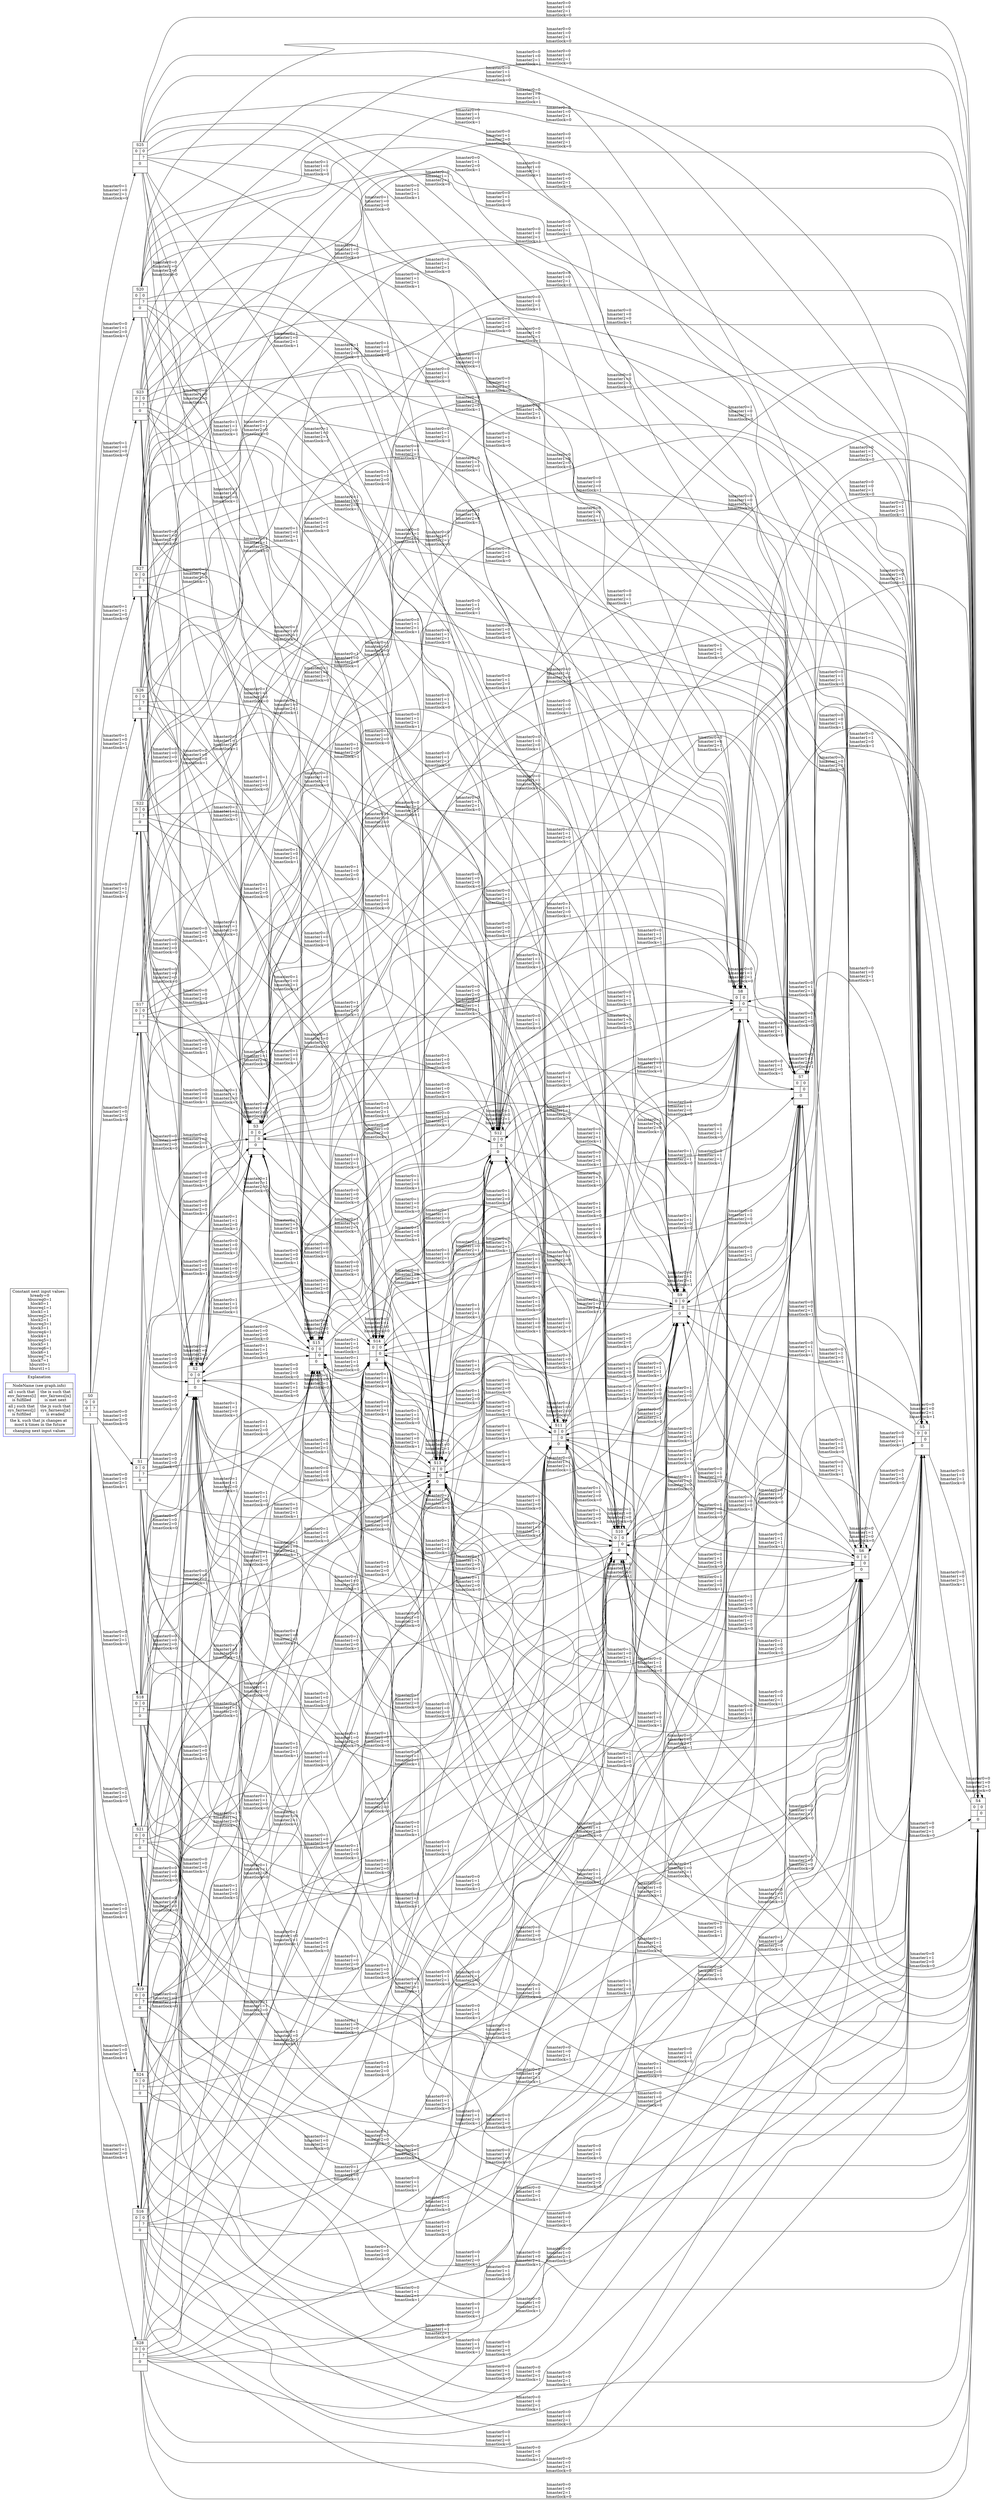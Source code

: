 digraph G {
  rankdir=LR;
  node [shape = record];
  subgraph cluster1 {
    A[label = "NodeName (see graph.info)|{all i such that\nenv_fairness[i]\nis fulfilled|the ix such that\nenv_fairness[ix]\nis met next}|{all j such that\nsys_fairness[j]\nis fulfilled|the jx such that\nsys_fairness[jx]\nis evaded}| the k, such that jx changes at \n most k times in the future|changing next input values"];
    label = "Explanation";
    color=blue;
  }
  A->S0[color=white];
ConstantNextInputs[label="Constant next input values:\n hready=0\n hbusreq0=1\n hlock0=1\n hbusreq1=1\n hlock1=1\n hbusreq2=1\n hlock2=1\n hbusreq3=1\n hlock3=1\n hbusreq4=1\n hlock4=1\n hbusreq5=1\n hlock5=1\n hbusreq6=1\n hlock6=1\n hbusreq7=1\n hlock7=1\n hburst0=1\n hburst1=1\n "];
  S0[label = "S0 | {0 | 0} | {0 | ?} | 1 | "];
  S0 -> S1[label="hmaster0=0\nhmaster1=0\nhmaster2=0\nhmastlock=0\n"];
  S0 -> S16[label="hmaster0=0\nhmaster1=0\nhmaster2=0\nhmastlock=1\n"];
  S0 -> S17[label="hmaster0=0\nhmaster1=0\nhmaster2=1\nhmastlock=0\n"];
  S0 -> S18[label="hmaster0=0\nhmaster1=0\nhmaster2=1\nhmastlock=1\n"];
  S0 -> S19[label="hmaster0=0\nhmaster1=1\nhmaster2=0\nhmastlock=0\n"];
  S0 -> S20[label="hmaster0=0\nhmaster1=1\nhmaster2=0\nhmastlock=1\n"];
  S0 -> S21[label="hmaster0=0\nhmaster1=1\nhmaster2=1\nhmastlock=0\n"];
  S0 -> S22[label="hmaster0=0\nhmaster1=1\nhmaster2=1\nhmastlock=1\n"];
  S0 -> S23[label="hmaster0=1\nhmaster1=0\nhmaster2=0\nhmastlock=0\n"];
  S0 -> S24[label="hmaster0=1\nhmaster1=0\nhmaster2=0\nhmastlock=1\n"];
  S0 -> S25[label="hmaster0=1\nhmaster1=0\nhmaster2=1\nhmastlock=0\n"];
  S0 -> S26[label="hmaster0=1\nhmaster1=0\nhmaster2=1\nhmastlock=1\n"];
  S0 -> S27[label="hmaster0=1\nhmaster1=1\nhmaster2=0\nhmastlock=0\n"];
  S0 -> S28[label="hmaster0=1\nhmaster1=1\nhmaster2=0\nhmastlock=1\n"];
  S1[label = "S1 | {0 | 0} | { | ?} | 0 | "];
  S1 -> S2[label="hmaster0=0\nhmaster1=0\nhmaster2=0\nhmastlock=0\n"];
  S1 -> S3[label="hmaster0=0\nhmaster1=0\nhmaster2=0\nhmastlock=1\n"];
  S1 -> S4[label="hmaster0=0\nhmaster1=0\nhmaster2=1\nhmastlock=0\n"];
  S1 -> S5[label="hmaster0=0\nhmaster1=0\nhmaster2=1\nhmastlock=1\n"];
  S1 -> S6[label="hmaster0=0\nhmaster1=1\nhmaster2=0\nhmastlock=0\n"];
  S1 -> S7[label="hmaster0=0\nhmaster1=1\nhmaster2=0\nhmastlock=1\n"];
  S1 -> S8[label="hmaster0=0\nhmaster1=1\nhmaster2=1\nhmastlock=0\n"];
  S1 -> S9[label="hmaster0=0\nhmaster1=1\nhmaster2=1\nhmastlock=1\n"];
  S1 -> S10[label="hmaster0=1\nhmaster1=0\nhmaster2=0\nhmastlock=0\n"];
  S1 -> S11[label="hmaster0=1\nhmaster1=0\nhmaster2=0\nhmastlock=1\n"];
  S1 -> S12[label="hmaster0=1\nhmaster1=0\nhmaster2=1\nhmastlock=0\n"];
  S1 -> S13[label="hmaster0=1\nhmaster1=0\nhmaster2=1\nhmastlock=1\n"];
  S1 -> S14[label="hmaster0=1\nhmaster1=1\nhmaster2=0\nhmastlock=0\n"];
  S1 -> S15[label="hmaster0=1\nhmaster1=1\nhmaster2=0\nhmastlock=1\n"];
  S2[label = "S2 | {0 | 0} | { | 0} | 0 | "];
  S2 -> S2[label="hmaster0=0\nhmaster1=0\nhmaster2=0\nhmastlock=0\n"];
  S2 -> S3[label="hmaster0=0\nhmaster1=0\nhmaster2=0\nhmastlock=1\n"];
  S2 -> S4[label="hmaster0=0\nhmaster1=0\nhmaster2=1\nhmastlock=0\n"];
  S2 -> S5[label="hmaster0=0\nhmaster1=0\nhmaster2=1\nhmastlock=1\n"];
  S2 -> S6[label="hmaster0=0\nhmaster1=1\nhmaster2=0\nhmastlock=0\n"];
  S2 -> S7[label="hmaster0=0\nhmaster1=1\nhmaster2=0\nhmastlock=1\n"];
  S2 -> S8[label="hmaster0=0\nhmaster1=1\nhmaster2=1\nhmastlock=0\n"];
  S2 -> S9[label="hmaster0=0\nhmaster1=1\nhmaster2=1\nhmastlock=1\n"];
  S2 -> S10[label="hmaster0=1\nhmaster1=0\nhmaster2=0\nhmastlock=0\n"];
  S2 -> S11[label="hmaster0=1\nhmaster1=0\nhmaster2=0\nhmastlock=1\n"];
  S2 -> S12[label="hmaster0=1\nhmaster1=0\nhmaster2=1\nhmastlock=0\n"];
  S2 -> S13[label="hmaster0=1\nhmaster1=0\nhmaster2=1\nhmastlock=1\n"];
  S2 -> S14[label="hmaster0=1\nhmaster1=1\nhmaster2=0\nhmastlock=0\n"];
  S2 -> S15[label="hmaster0=1\nhmaster1=1\nhmaster2=0\nhmastlock=1\n"];
  S3[label = "S3 | {0 | 0} | { | 0} | 0 | "];
  S3 -> S2[label="hmaster0=0\nhmaster1=0\nhmaster2=0\nhmastlock=0\n"];
  S3 -> S3[label="hmaster0=0\nhmaster1=0\nhmaster2=0\nhmastlock=1\n"];
  S3 -> S4[label="hmaster0=0\nhmaster1=0\nhmaster2=1\nhmastlock=0\n"];
  S3 -> S5[label="hmaster0=0\nhmaster1=0\nhmaster2=1\nhmastlock=1\n"];
  S3 -> S6[label="hmaster0=0\nhmaster1=1\nhmaster2=0\nhmastlock=0\n"];
  S3 -> S7[label="hmaster0=0\nhmaster1=1\nhmaster2=0\nhmastlock=1\n"];
  S3 -> S8[label="hmaster0=0\nhmaster1=1\nhmaster2=1\nhmastlock=0\n"];
  S3 -> S9[label="hmaster0=0\nhmaster1=1\nhmaster2=1\nhmastlock=1\n"];
  S3 -> S10[label="hmaster0=1\nhmaster1=0\nhmaster2=0\nhmastlock=0\n"];
  S3 -> S11[label="hmaster0=1\nhmaster1=0\nhmaster2=0\nhmastlock=1\n"];
  S3 -> S12[label="hmaster0=1\nhmaster1=0\nhmaster2=1\nhmastlock=0\n"];
  S3 -> S13[label="hmaster0=1\nhmaster1=0\nhmaster2=1\nhmastlock=1\n"];
  S3 -> S14[label="hmaster0=1\nhmaster1=1\nhmaster2=0\nhmastlock=0\n"];
  S3 -> S15[label="hmaster0=1\nhmaster1=1\nhmaster2=0\nhmastlock=1\n"];
  S4[label = "S4 | {0 | 0} | { | 0} | 0 | "];
  S4 -> S2[label="hmaster0=0\nhmaster1=0\nhmaster2=0\nhmastlock=0\n"];
  S4 -> S3[label="hmaster0=0\nhmaster1=0\nhmaster2=0\nhmastlock=1\n"];
  S4 -> S4[label="hmaster0=0\nhmaster1=0\nhmaster2=1\nhmastlock=0\n"];
  S4 -> S5[label="hmaster0=0\nhmaster1=0\nhmaster2=1\nhmastlock=1\n"];
  S4 -> S6[label="hmaster0=0\nhmaster1=1\nhmaster2=0\nhmastlock=0\n"];
  S4 -> S7[label="hmaster0=0\nhmaster1=1\nhmaster2=0\nhmastlock=1\n"];
  S4 -> S8[label="hmaster0=0\nhmaster1=1\nhmaster2=1\nhmastlock=0\n"];
  S4 -> S9[label="hmaster0=0\nhmaster1=1\nhmaster2=1\nhmastlock=1\n"];
  S4 -> S10[label="hmaster0=1\nhmaster1=0\nhmaster2=0\nhmastlock=0\n"];
  S4 -> S11[label="hmaster0=1\nhmaster1=0\nhmaster2=0\nhmastlock=1\n"];
  S4 -> S12[label="hmaster0=1\nhmaster1=0\nhmaster2=1\nhmastlock=0\n"];
  S4 -> S13[label="hmaster0=1\nhmaster1=0\nhmaster2=1\nhmastlock=1\n"];
  S4 -> S14[label="hmaster0=1\nhmaster1=1\nhmaster2=0\nhmastlock=0\n"];
  S4 -> S15[label="hmaster0=1\nhmaster1=1\nhmaster2=0\nhmastlock=1\n"];
  S5[label = "S5 | {0 | 0} | { | 0} | 0 | "];
  S5 -> S2[label="hmaster0=0\nhmaster1=0\nhmaster2=0\nhmastlock=0\n"];
  S5 -> S3[label="hmaster0=0\nhmaster1=0\nhmaster2=0\nhmastlock=1\n"];
  S5 -> S4[label="hmaster0=0\nhmaster1=0\nhmaster2=1\nhmastlock=0\n"];
  S5 -> S5[label="hmaster0=0\nhmaster1=0\nhmaster2=1\nhmastlock=1\n"];
  S5 -> S6[label="hmaster0=0\nhmaster1=1\nhmaster2=0\nhmastlock=0\n"];
  S5 -> S7[label="hmaster0=0\nhmaster1=1\nhmaster2=0\nhmastlock=1\n"];
  S5 -> S8[label="hmaster0=0\nhmaster1=1\nhmaster2=1\nhmastlock=0\n"];
  S5 -> S9[label="hmaster0=0\nhmaster1=1\nhmaster2=1\nhmastlock=1\n"];
  S5 -> S10[label="hmaster0=1\nhmaster1=0\nhmaster2=0\nhmastlock=0\n"];
  S5 -> S11[label="hmaster0=1\nhmaster1=0\nhmaster2=0\nhmastlock=1\n"];
  S5 -> S12[label="hmaster0=1\nhmaster1=0\nhmaster2=1\nhmastlock=0\n"];
  S5 -> S13[label="hmaster0=1\nhmaster1=0\nhmaster2=1\nhmastlock=1\n"];
  S5 -> S14[label="hmaster0=1\nhmaster1=1\nhmaster2=0\nhmastlock=0\n"];
  S5 -> S15[label="hmaster0=1\nhmaster1=1\nhmaster2=0\nhmastlock=1\n"];
  S6[label = "S6 | {0 | 0} | { | 0} | 0 | "];
  S6 -> S2[label="hmaster0=0\nhmaster1=0\nhmaster2=0\nhmastlock=0\n"];
  S6 -> S3[label="hmaster0=0\nhmaster1=0\nhmaster2=0\nhmastlock=1\n"];
  S6 -> S4[label="hmaster0=0\nhmaster1=0\nhmaster2=1\nhmastlock=0\n"];
  S6 -> S5[label="hmaster0=0\nhmaster1=0\nhmaster2=1\nhmastlock=1\n"];
  S6 -> S6[label="hmaster0=0\nhmaster1=1\nhmaster2=0\nhmastlock=0\n"];
  S6 -> S7[label="hmaster0=0\nhmaster1=1\nhmaster2=0\nhmastlock=1\n"];
  S6 -> S8[label="hmaster0=0\nhmaster1=1\nhmaster2=1\nhmastlock=0\n"];
  S6 -> S9[label="hmaster0=0\nhmaster1=1\nhmaster2=1\nhmastlock=1\n"];
  S6 -> S10[label="hmaster0=1\nhmaster1=0\nhmaster2=0\nhmastlock=0\n"];
  S6 -> S11[label="hmaster0=1\nhmaster1=0\nhmaster2=0\nhmastlock=1\n"];
  S6 -> S12[label="hmaster0=1\nhmaster1=0\nhmaster2=1\nhmastlock=0\n"];
  S6 -> S13[label="hmaster0=1\nhmaster1=0\nhmaster2=1\nhmastlock=1\n"];
  S6 -> S14[label="hmaster0=1\nhmaster1=1\nhmaster2=0\nhmastlock=0\n"];
  S6 -> S15[label="hmaster0=1\nhmaster1=1\nhmaster2=0\nhmastlock=1\n"];
  S7[label = "S7 | {0 | 0} | { | 0} | 0 | "];
  S7 -> S2[label="hmaster0=0\nhmaster1=0\nhmaster2=0\nhmastlock=0\n"];
  S7 -> S3[label="hmaster0=0\nhmaster1=0\nhmaster2=0\nhmastlock=1\n"];
  S7 -> S4[label="hmaster0=0\nhmaster1=0\nhmaster2=1\nhmastlock=0\n"];
  S7 -> S5[label="hmaster0=0\nhmaster1=0\nhmaster2=1\nhmastlock=1\n"];
  S7 -> S6[label="hmaster0=0\nhmaster1=1\nhmaster2=0\nhmastlock=0\n"];
  S7 -> S7[label="hmaster0=0\nhmaster1=1\nhmaster2=0\nhmastlock=1\n"];
  S7 -> S8[label="hmaster0=0\nhmaster1=1\nhmaster2=1\nhmastlock=0\n"];
  S7 -> S9[label="hmaster0=0\nhmaster1=1\nhmaster2=1\nhmastlock=1\n"];
  S7 -> S10[label="hmaster0=1\nhmaster1=0\nhmaster2=0\nhmastlock=0\n"];
  S7 -> S11[label="hmaster0=1\nhmaster1=0\nhmaster2=0\nhmastlock=1\n"];
  S7 -> S12[label="hmaster0=1\nhmaster1=0\nhmaster2=1\nhmastlock=0\n"];
  S7 -> S13[label="hmaster0=1\nhmaster1=0\nhmaster2=1\nhmastlock=1\n"];
  S7 -> S14[label="hmaster0=1\nhmaster1=1\nhmaster2=0\nhmastlock=0\n"];
  S7 -> S15[label="hmaster0=1\nhmaster1=1\nhmaster2=0\nhmastlock=1\n"];
  S8[label = "S8 | {0 | 0} | { | 0} | 0 | "];
  S8 -> S2[label="hmaster0=0\nhmaster1=0\nhmaster2=0\nhmastlock=0\n"];
  S8 -> S3[label="hmaster0=0\nhmaster1=0\nhmaster2=0\nhmastlock=1\n"];
  S8 -> S4[label="hmaster0=0\nhmaster1=0\nhmaster2=1\nhmastlock=0\n"];
  S8 -> S5[label="hmaster0=0\nhmaster1=0\nhmaster2=1\nhmastlock=1\n"];
  S8 -> S6[label="hmaster0=0\nhmaster1=1\nhmaster2=0\nhmastlock=0\n"];
  S8 -> S7[label="hmaster0=0\nhmaster1=1\nhmaster2=0\nhmastlock=1\n"];
  S8 -> S8[label="hmaster0=0\nhmaster1=1\nhmaster2=1\nhmastlock=0\n"];
  S8 -> S9[label="hmaster0=0\nhmaster1=1\nhmaster2=1\nhmastlock=1\n"];
  S8 -> S10[label="hmaster0=1\nhmaster1=0\nhmaster2=0\nhmastlock=0\n"];
  S8 -> S11[label="hmaster0=1\nhmaster1=0\nhmaster2=0\nhmastlock=1\n"];
  S8 -> S12[label="hmaster0=1\nhmaster1=0\nhmaster2=1\nhmastlock=0\n"];
  S8 -> S13[label="hmaster0=1\nhmaster1=0\nhmaster2=1\nhmastlock=1\n"];
  S8 -> S14[label="hmaster0=1\nhmaster1=1\nhmaster2=0\nhmastlock=0\n"];
  S8 -> S15[label="hmaster0=1\nhmaster1=1\nhmaster2=0\nhmastlock=1\n"];
  S9[label = "S9 | {0 | 0} | { | 0} | 0 | "];
  S9 -> S2[label="hmaster0=0\nhmaster1=0\nhmaster2=0\nhmastlock=0\n"];
  S9 -> S3[label="hmaster0=0\nhmaster1=0\nhmaster2=0\nhmastlock=1\n"];
  S9 -> S4[label="hmaster0=0\nhmaster1=0\nhmaster2=1\nhmastlock=0\n"];
  S9 -> S5[label="hmaster0=0\nhmaster1=0\nhmaster2=1\nhmastlock=1\n"];
  S9 -> S6[label="hmaster0=0\nhmaster1=1\nhmaster2=0\nhmastlock=0\n"];
  S9 -> S7[label="hmaster0=0\nhmaster1=1\nhmaster2=0\nhmastlock=1\n"];
  S9 -> S8[label="hmaster0=0\nhmaster1=1\nhmaster2=1\nhmastlock=0\n"];
  S9 -> S9[label="hmaster0=0\nhmaster1=1\nhmaster2=1\nhmastlock=1\n"];
  S9 -> S10[label="hmaster0=1\nhmaster1=0\nhmaster2=0\nhmastlock=0\n"];
  S9 -> S11[label="hmaster0=1\nhmaster1=0\nhmaster2=0\nhmastlock=1\n"];
  S9 -> S12[label="hmaster0=1\nhmaster1=0\nhmaster2=1\nhmastlock=0\n"];
  S9 -> S13[label="hmaster0=1\nhmaster1=0\nhmaster2=1\nhmastlock=1\n"];
  S9 -> S14[label="hmaster0=1\nhmaster1=1\nhmaster2=0\nhmastlock=0\n"];
  S9 -> S15[label="hmaster0=1\nhmaster1=1\nhmaster2=0\nhmastlock=1\n"];
  S10[label = "S10 | {0 | 0} | { | 0} | 0 | "];
  S10 -> S2[label="hmaster0=0\nhmaster1=0\nhmaster2=0\nhmastlock=0\n"];
  S10 -> S3[label="hmaster0=0\nhmaster1=0\nhmaster2=0\nhmastlock=1\n"];
  S10 -> S4[label="hmaster0=0\nhmaster1=0\nhmaster2=1\nhmastlock=0\n"];
  S10 -> S5[label="hmaster0=0\nhmaster1=0\nhmaster2=1\nhmastlock=1\n"];
  S10 -> S6[label="hmaster0=0\nhmaster1=1\nhmaster2=0\nhmastlock=0\n"];
  S10 -> S7[label="hmaster0=0\nhmaster1=1\nhmaster2=0\nhmastlock=1\n"];
  S10 -> S8[label="hmaster0=0\nhmaster1=1\nhmaster2=1\nhmastlock=0\n"];
  S10 -> S9[label="hmaster0=0\nhmaster1=1\nhmaster2=1\nhmastlock=1\n"];
  S10 -> S10[label="hmaster0=1\nhmaster1=0\nhmaster2=0\nhmastlock=0\n"];
  S10 -> S11[label="hmaster0=1\nhmaster1=0\nhmaster2=0\nhmastlock=1\n"];
  S10 -> S12[label="hmaster0=1\nhmaster1=0\nhmaster2=1\nhmastlock=0\n"];
  S10 -> S13[label="hmaster0=1\nhmaster1=0\nhmaster2=1\nhmastlock=1\n"];
  S10 -> S14[label="hmaster0=1\nhmaster1=1\nhmaster2=0\nhmastlock=0\n"];
  S10 -> S15[label="hmaster0=1\nhmaster1=1\nhmaster2=0\nhmastlock=1\n"];
  S11[label = "S11 | {0 | 0} | { | 0} | 0 | "];
  S11 -> S2[label="hmaster0=0\nhmaster1=0\nhmaster2=0\nhmastlock=0\n"];
  S11 -> S3[label="hmaster0=0\nhmaster1=0\nhmaster2=0\nhmastlock=1\n"];
  S11 -> S4[label="hmaster0=0\nhmaster1=0\nhmaster2=1\nhmastlock=0\n"];
  S11 -> S5[label="hmaster0=0\nhmaster1=0\nhmaster2=1\nhmastlock=1\n"];
  S11 -> S6[label="hmaster0=0\nhmaster1=1\nhmaster2=0\nhmastlock=0\n"];
  S11 -> S7[label="hmaster0=0\nhmaster1=1\nhmaster2=0\nhmastlock=1\n"];
  S11 -> S8[label="hmaster0=0\nhmaster1=1\nhmaster2=1\nhmastlock=0\n"];
  S11 -> S9[label="hmaster0=0\nhmaster1=1\nhmaster2=1\nhmastlock=1\n"];
  S11 -> S10[label="hmaster0=1\nhmaster1=0\nhmaster2=0\nhmastlock=0\n"];
  S11 -> S11[label="hmaster0=1\nhmaster1=0\nhmaster2=0\nhmastlock=1\n"];
  S11 -> S12[label="hmaster0=1\nhmaster1=0\nhmaster2=1\nhmastlock=0\n"];
  S11 -> S13[label="hmaster0=1\nhmaster1=0\nhmaster2=1\nhmastlock=1\n"];
  S11 -> S14[label="hmaster0=1\nhmaster1=1\nhmaster2=0\nhmastlock=0\n"];
  S11 -> S15[label="hmaster0=1\nhmaster1=1\nhmaster2=0\nhmastlock=1\n"];
  S12[label = "S12 | {0 | 0} | { | 0} | 0 | "];
  S12 -> S2[label="hmaster0=0\nhmaster1=0\nhmaster2=0\nhmastlock=0\n"];
  S12 -> S3[label="hmaster0=0\nhmaster1=0\nhmaster2=0\nhmastlock=1\n"];
  S12 -> S4[label="hmaster0=0\nhmaster1=0\nhmaster2=1\nhmastlock=0\n"];
  S12 -> S5[label="hmaster0=0\nhmaster1=0\nhmaster2=1\nhmastlock=1\n"];
  S12 -> S6[label="hmaster0=0\nhmaster1=1\nhmaster2=0\nhmastlock=0\n"];
  S12 -> S7[label="hmaster0=0\nhmaster1=1\nhmaster2=0\nhmastlock=1\n"];
  S12 -> S8[label="hmaster0=0\nhmaster1=1\nhmaster2=1\nhmastlock=0\n"];
  S12 -> S9[label="hmaster0=0\nhmaster1=1\nhmaster2=1\nhmastlock=1\n"];
  S12 -> S10[label="hmaster0=1\nhmaster1=0\nhmaster2=0\nhmastlock=0\n"];
  S12 -> S11[label="hmaster0=1\nhmaster1=0\nhmaster2=0\nhmastlock=1\n"];
  S12 -> S12[label="hmaster0=1\nhmaster1=0\nhmaster2=1\nhmastlock=0\n"];
  S12 -> S13[label="hmaster0=1\nhmaster1=0\nhmaster2=1\nhmastlock=1\n"];
  S12 -> S14[label="hmaster0=1\nhmaster1=1\nhmaster2=0\nhmastlock=0\n"];
  S12 -> S15[label="hmaster0=1\nhmaster1=1\nhmaster2=0\nhmastlock=1\n"];
  S13[label = "S13 | {0 | 0} | { | 0} | 0 | "];
  S13 -> S2[label="hmaster0=0\nhmaster1=0\nhmaster2=0\nhmastlock=0\n"];
  S13 -> S3[label="hmaster0=0\nhmaster1=0\nhmaster2=0\nhmastlock=1\n"];
  S13 -> S4[label="hmaster0=0\nhmaster1=0\nhmaster2=1\nhmastlock=0\n"];
  S13 -> S5[label="hmaster0=0\nhmaster1=0\nhmaster2=1\nhmastlock=1\n"];
  S13 -> S6[label="hmaster0=0\nhmaster1=1\nhmaster2=0\nhmastlock=0\n"];
  S13 -> S7[label="hmaster0=0\nhmaster1=1\nhmaster2=0\nhmastlock=1\n"];
  S13 -> S8[label="hmaster0=0\nhmaster1=1\nhmaster2=1\nhmastlock=0\n"];
  S13 -> S9[label="hmaster0=0\nhmaster1=1\nhmaster2=1\nhmastlock=1\n"];
  S13 -> S10[label="hmaster0=1\nhmaster1=0\nhmaster2=0\nhmastlock=0\n"];
  S13 -> S11[label="hmaster0=1\nhmaster1=0\nhmaster2=0\nhmastlock=1\n"];
  S13 -> S12[label="hmaster0=1\nhmaster1=0\nhmaster2=1\nhmastlock=0\n"];
  S13 -> S13[label="hmaster0=1\nhmaster1=0\nhmaster2=1\nhmastlock=1\n"];
  S13 -> S14[label="hmaster0=1\nhmaster1=1\nhmaster2=0\nhmastlock=0\n"];
  S13 -> S15[label="hmaster0=1\nhmaster1=1\nhmaster2=0\nhmastlock=1\n"];
  S14[label = "S14 | {0 | 0} | { | 0} | 0 | "];
  S14 -> S2[label="hmaster0=0\nhmaster1=0\nhmaster2=0\nhmastlock=0\n"];
  S14 -> S3[label="hmaster0=0\nhmaster1=0\nhmaster2=0\nhmastlock=1\n"];
  S14 -> S4[label="hmaster0=0\nhmaster1=0\nhmaster2=1\nhmastlock=0\n"];
  S14 -> S5[label="hmaster0=0\nhmaster1=0\nhmaster2=1\nhmastlock=1\n"];
  S14 -> S6[label="hmaster0=0\nhmaster1=1\nhmaster2=0\nhmastlock=0\n"];
  S14 -> S7[label="hmaster0=0\nhmaster1=1\nhmaster2=0\nhmastlock=1\n"];
  S14 -> S8[label="hmaster0=0\nhmaster1=1\nhmaster2=1\nhmastlock=0\n"];
  S14 -> S9[label="hmaster0=0\nhmaster1=1\nhmaster2=1\nhmastlock=1\n"];
  S14 -> S10[label="hmaster0=1\nhmaster1=0\nhmaster2=0\nhmastlock=0\n"];
  S14 -> S11[label="hmaster0=1\nhmaster1=0\nhmaster2=0\nhmastlock=1\n"];
  S14 -> S12[label="hmaster0=1\nhmaster1=0\nhmaster2=1\nhmastlock=0\n"];
  S14 -> S13[label="hmaster0=1\nhmaster1=0\nhmaster2=1\nhmastlock=1\n"];
  S14 -> S14[label="hmaster0=1\nhmaster1=1\nhmaster2=0\nhmastlock=0\n"];
  S14 -> S15[label="hmaster0=1\nhmaster1=1\nhmaster2=0\nhmastlock=1\n"];
  S15[label = "S15 | {0 | 0} | { | 0} | 0 | "];
  S15 -> S2[label="hmaster0=0\nhmaster1=0\nhmaster2=0\nhmastlock=0\n"];
  S15 -> S3[label="hmaster0=0\nhmaster1=0\nhmaster2=0\nhmastlock=1\n"];
  S15 -> S4[label="hmaster0=0\nhmaster1=0\nhmaster2=1\nhmastlock=0\n"];
  S15 -> S5[label="hmaster0=0\nhmaster1=0\nhmaster2=1\nhmastlock=1\n"];
  S15 -> S6[label="hmaster0=0\nhmaster1=1\nhmaster2=0\nhmastlock=0\n"];
  S15 -> S7[label="hmaster0=0\nhmaster1=1\nhmaster2=0\nhmastlock=1\n"];
  S15 -> S8[label="hmaster0=0\nhmaster1=1\nhmaster2=1\nhmastlock=0\n"];
  S15 -> S9[label="hmaster0=0\nhmaster1=1\nhmaster2=1\nhmastlock=1\n"];
  S15 -> S10[label="hmaster0=1\nhmaster1=0\nhmaster2=0\nhmastlock=0\n"];
  S15 -> S11[label="hmaster0=1\nhmaster1=0\nhmaster2=0\nhmastlock=1\n"];
  S15 -> S12[label="hmaster0=1\nhmaster1=0\nhmaster2=1\nhmastlock=0\n"];
  S15 -> S13[label="hmaster0=1\nhmaster1=0\nhmaster2=1\nhmastlock=1\n"];
  S15 -> S14[label="hmaster0=1\nhmaster1=1\nhmaster2=0\nhmastlock=0\n"];
  S15 -> S15[label="hmaster0=1\nhmaster1=1\nhmaster2=0\nhmastlock=1\n"];
  S16[label = "S16 | {0 | 0} | { | ?} | 0 | "];
  S16 -> S2[label="hmaster0=0\nhmaster1=0\nhmaster2=0\nhmastlock=0\n"];
  S16 -> S3[label="hmaster0=0\nhmaster1=0\nhmaster2=0\nhmastlock=1\n"];
  S16 -> S4[label="hmaster0=0\nhmaster1=0\nhmaster2=1\nhmastlock=0\n"];
  S16 -> S5[label="hmaster0=0\nhmaster1=0\nhmaster2=1\nhmastlock=1\n"];
  S16 -> S6[label="hmaster0=0\nhmaster1=1\nhmaster2=0\nhmastlock=0\n"];
  S16 -> S7[label="hmaster0=0\nhmaster1=1\nhmaster2=0\nhmastlock=1\n"];
  S16 -> S8[label="hmaster0=0\nhmaster1=1\nhmaster2=1\nhmastlock=0\n"];
  S16 -> S9[label="hmaster0=0\nhmaster1=1\nhmaster2=1\nhmastlock=1\n"];
  S16 -> S10[label="hmaster0=1\nhmaster1=0\nhmaster2=0\nhmastlock=0\n"];
  S16 -> S11[label="hmaster0=1\nhmaster1=0\nhmaster2=0\nhmastlock=1\n"];
  S16 -> S12[label="hmaster0=1\nhmaster1=0\nhmaster2=1\nhmastlock=0\n"];
  S16 -> S13[label="hmaster0=1\nhmaster1=0\nhmaster2=1\nhmastlock=1\n"];
  S16 -> S14[label="hmaster0=1\nhmaster1=1\nhmaster2=0\nhmastlock=0\n"];
  S16 -> S15[label="hmaster0=1\nhmaster1=1\nhmaster2=0\nhmastlock=1\n"];
  S17[label = "S17 | {0 | 0} | { | ?} | 0 | "];
  S17 -> S2[label="hmaster0=0\nhmaster1=0\nhmaster2=0\nhmastlock=0\n"];
  S17 -> S3[label="hmaster0=0\nhmaster1=0\nhmaster2=0\nhmastlock=1\n"];
  S17 -> S4[label="hmaster0=0\nhmaster1=0\nhmaster2=1\nhmastlock=0\n"];
  S17 -> S5[label="hmaster0=0\nhmaster1=0\nhmaster2=1\nhmastlock=1\n"];
  S17 -> S6[label="hmaster0=0\nhmaster1=1\nhmaster2=0\nhmastlock=0\n"];
  S17 -> S7[label="hmaster0=0\nhmaster1=1\nhmaster2=0\nhmastlock=1\n"];
  S17 -> S8[label="hmaster0=0\nhmaster1=1\nhmaster2=1\nhmastlock=0\n"];
  S17 -> S9[label="hmaster0=0\nhmaster1=1\nhmaster2=1\nhmastlock=1\n"];
  S17 -> S10[label="hmaster0=1\nhmaster1=0\nhmaster2=0\nhmastlock=0\n"];
  S17 -> S11[label="hmaster0=1\nhmaster1=0\nhmaster2=0\nhmastlock=1\n"];
  S17 -> S12[label="hmaster0=1\nhmaster1=0\nhmaster2=1\nhmastlock=0\n"];
  S17 -> S13[label="hmaster0=1\nhmaster1=0\nhmaster2=1\nhmastlock=1\n"];
  S17 -> S14[label="hmaster0=1\nhmaster1=1\nhmaster2=0\nhmastlock=0\n"];
  S17 -> S15[label="hmaster0=1\nhmaster1=1\nhmaster2=0\nhmastlock=1\n"];
  S18[label = "S18 | {0 | 0} | { | ?} | 0 | "];
  S18 -> S2[label="hmaster0=0\nhmaster1=0\nhmaster2=0\nhmastlock=0\n"];
  S18 -> S3[label="hmaster0=0\nhmaster1=0\nhmaster2=0\nhmastlock=1\n"];
  S18 -> S4[label="hmaster0=0\nhmaster1=0\nhmaster2=1\nhmastlock=0\n"];
  S18 -> S5[label="hmaster0=0\nhmaster1=0\nhmaster2=1\nhmastlock=1\n"];
  S18 -> S6[label="hmaster0=0\nhmaster1=1\nhmaster2=0\nhmastlock=0\n"];
  S18 -> S7[label="hmaster0=0\nhmaster1=1\nhmaster2=0\nhmastlock=1\n"];
  S18 -> S8[label="hmaster0=0\nhmaster1=1\nhmaster2=1\nhmastlock=0\n"];
  S18 -> S9[label="hmaster0=0\nhmaster1=1\nhmaster2=1\nhmastlock=1\n"];
  S18 -> S10[label="hmaster0=1\nhmaster1=0\nhmaster2=0\nhmastlock=0\n"];
  S18 -> S11[label="hmaster0=1\nhmaster1=0\nhmaster2=0\nhmastlock=1\n"];
  S18 -> S12[label="hmaster0=1\nhmaster1=0\nhmaster2=1\nhmastlock=0\n"];
  S18 -> S13[label="hmaster0=1\nhmaster1=0\nhmaster2=1\nhmastlock=1\n"];
  S18 -> S14[label="hmaster0=1\nhmaster1=1\nhmaster2=0\nhmastlock=0\n"];
  S18 -> S15[label="hmaster0=1\nhmaster1=1\nhmaster2=0\nhmastlock=1\n"];
  S19[label = "S19 | {0 | 0} | { | ?} | 0 | "];
  S19 -> S2[label="hmaster0=0\nhmaster1=0\nhmaster2=0\nhmastlock=0\n"];
  S19 -> S3[label="hmaster0=0\nhmaster1=0\nhmaster2=0\nhmastlock=1\n"];
  S19 -> S4[label="hmaster0=0\nhmaster1=0\nhmaster2=1\nhmastlock=0\n"];
  S19 -> S5[label="hmaster0=0\nhmaster1=0\nhmaster2=1\nhmastlock=1\n"];
  S19 -> S6[label="hmaster0=0\nhmaster1=1\nhmaster2=0\nhmastlock=0\n"];
  S19 -> S7[label="hmaster0=0\nhmaster1=1\nhmaster2=0\nhmastlock=1\n"];
  S19 -> S8[label="hmaster0=0\nhmaster1=1\nhmaster2=1\nhmastlock=0\n"];
  S19 -> S9[label="hmaster0=0\nhmaster1=1\nhmaster2=1\nhmastlock=1\n"];
  S19 -> S10[label="hmaster0=1\nhmaster1=0\nhmaster2=0\nhmastlock=0\n"];
  S19 -> S11[label="hmaster0=1\nhmaster1=0\nhmaster2=0\nhmastlock=1\n"];
  S19 -> S12[label="hmaster0=1\nhmaster1=0\nhmaster2=1\nhmastlock=0\n"];
  S19 -> S13[label="hmaster0=1\nhmaster1=0\nhmaster2=1\nhmastlock=1\n"];
  S19 -> S14[label="hmaster0=1\nhmaster1=1\nhmaster2=0\nhmastlock=0\n"];
  S19 -> S15[label="hmaster0=1\nhmaster1=1\nhmaster2=0\nhmastlock=1\n"];
  S20[label = "S20 | {0 | 0} | { | ?} | 0 | "];
  S20 -> S2[label="hmaster0=0\nhmaster1=0\nhmaster2=0\nhmastlock=0\n"];
  S20 -> S3[label="hmaster0=0\nhmaster1=0\nhmaster2=0\nhmastlock=1\n"];
  S20 -> S4[label="hmaster0=0\nhmaster1=0\nhmaster2=1\nhmastlock=0\n"];
  S20 -> S5[label="hmaster0=0\nhmaster1=0\nhmaster2=1\nhmastlock=1\n"];
  S20 -> S6[label="hmaster0=0\nhmaster1=1\nhmaster2=0\nhmastlock=0\n"];
  S20 -> S7[label="hmaster0=0\nhmaster1=1\nhmaster2=0\nhmastlock=1\n"];
  S20 -> S8[label="hmaster0=0\nhmaster1=1\nhmaster2=1\nhmastlock=0\n"];
  S20 -> S9[label="hmaster0=0\nhmaster1=1\nhmaster2=1\nhmastlock=1\n"];
  S20 -> S10[label="hmaster0=1\nhmaster1=0\nhmaster2=0\nhmastlock=0\n"];
  S20 -> S11[label="hmaster0=1\nhmaster1=0\nhmaster2=0\nhmastlock=1\n"];
  S20 -> S12[label="hmaster0=1\nhmaster1=0\nhmaster2=1\nhmastlock=0\n"];
  S20 -> S13[label="hmaster0=1\nhmaster1=0\nhmaster2=1\nhmastlock=1\n"];
  S20 -> S14[label="hmaster0=1\nhmaster1=1\nhmaster2=0\nhmastlock=0\n"];
  S20 -> S15[label="hmaster0=1\nhmaster1=1\nhmaster2=0\nhmastlock=1\n"];
  S21[label = "S21 | {0 | 0} | { | ?} | 0 | "];
  S21 -> S2[label="hmaster0=0\nhmaster1=0\nhmaster2=0\nhmastlock=0\n"];
  S21 -> S3[label="hmaster0=0\nhmaster1=0\nhmaster2=0\nhmastlock=1\n"];
  S21 -> S4[label="hmaster0=0\nhmaster1=0\nhmaster2=1\nhmastlock=0\n"];
  S21 -> S5[label="hmaster0=0\nhmaster1=0\nhmaster2=1\nhmastlock=1\n"];
  S21 -> S6[label="hmaster0=0\nhmaster1=1\nhmaster2=0\nhmastlock=0\n"];
  S21 -> S7[label="hmaster0=0\nhmaster1=1\nhmaster2=0\nhmastlock=1\n"];
  S21 -> S8[label="hmaster0=0\nhmaster1=1\nhmaster2=1\nhmastlock=0\n"];
  S21 -> S9[label="hmaster0=0\nhmaster1=1\nhmaster2=1\nhmastlock=1\n"];
  S21 -> S10[label="hmaster0=1\nhmaster1=0\nhmaster2=0\nhmastlock=0\n"];
  S21 -> S11[label="hmaster0=1\nhmaster1=0\nhmaster2=0\nhmastlock=1\n"];
  S21 -> S12[label="hmaster0=1\nhmaster1=0\nhmaster2=1\nhmastlock=0\n"];
  S21 -> S13[label="hmaster0=1\nhmaster1=0\nhmaster2=1\nhmastlock=1\n"];
  S21 -> S14[label="hmaster0=1\nhmaster1=1\nhmaster2=0\nhmastlock=0\n"];
  S21 -> S15[label="hmaster0=1\nhmaster1=1\nhmaster2=0\nhmastlock=1\n"];
  S22[label = "S22 | {0 | 0} | { | ?} | 0 | "];
  S22 -> S2[label="hmaster0=0\nhmaster1=0\nhmaster2=0\nhmastlock=0\n"];
  S22 -> S3[label="hmaster0=0\nhmaster1=0\nhmaster2=0\nhmastlock=1\n"];
  S22 -> S4[label="hmaster0=0\nhmaster1=0\nhmaster2=1\nhmastlock=0\n"];
  S22 -> S5[label="hmaster0=0\nhmaster1=0\nhmaster2=1\nhmastlock=1\n"];
  S22 -> S6[label="hmaster0=0\nhmaster1=1\nhmaster2=0\nhmastlock=0\n"];
  S22 -> S7[label="hmaster0=0\nhmaster1=1\nhmaster2=0\nhmastlock=1\n"];
  S22 -> S8[label="hmaster0=0\nhmaster1=1\nhmaster2=1\nhmastlock=0\n"];
  S22 -> S9[label="hmaster0=0\nhmaster1=1\nhmaster2=1\nhmastlock=1\n"];
  S22 -> S10[label="hmaster0=1\nhmaster1=0\nhmaster2=0\nhmastlock=0\n"];
  S22 -> S11[label="hmaster0=1\nhmaster1=0\nhmaster2=0\nhmastlock=1\n"];
  S22 -> S12[label="hmaster0=1\nhmaster1=0\nhmaster2=1\nhmastlock=0\n"];
  S22 -> S13[label="hmaster0=1\nhmaster1=0\nhmaster2=1\nhmastlock=1\n"];
  S22 -> S14[label="hmaster0=1\nhmaster1=1\nhmaster2=0\nhmastlock=0\n"];
  S22 -> S15[label="hmaster0=1\nhmaster1=1\nhmaster2=0\nhmastlock=1\n"];
  S23[label = "S23 | {0 | 0} | { | ?} | 0 | "];
  S23 -> S2[label="hmaster0=0\nhmaster1=0\nhmaster2=0\nhmastlock=0\n"];
  S23 -> S3[label="hmaster0=0\nhmaster1=0\nhmaster2=0\nhmastlock=1\n"];
  S23 -> S4[label="hmaster0=0\nhmaster1=0\nhmaster2=1\nhmastlock=0\n"];
  S23 -> S5[label="hmaster0=0\nhmaster1=0\nhmaster2=1\nhmastlock=1\n"];
  S23 -> S6[label="hmaster0=0\nhmaster1=1\nhmaster2=0\nhmastlock=0\n"];
  S23 -> S7[label="hmaster0=0\nhmaster1=1\nhmaster2=0\nhmastlock=1\n"];
  S23 -> S8[label="hmaster0=0\nhmaster1=1\nhmaster2=1\nhmastlock=0\n"];
  S23 -> S9[label="hmaster0=0\nhmaster1=1\nhmaster2=1\nhmastlock=1\n"];
  S23 -> S10[label="hmaster0=1\nhmaster1=0\nhmaster2=0\nhmastlock=0\n"];
  S23 -> S11[label="hmaster0=1\nhmaster1=0\nhmaster2=0\nhmastlock=1\n"];
  S23 -> S12[label="hmaster0=1\nhmaster1=0\nhmaster2=1\nhmastlock=0\n"];
  S23 -> S13[label="hmaster0=1\nhmaster1=0\nhmaster2=1\nhmastlock=1\n"];
  S23 -> S14[label="hmaster0=1\nhmaster1=1\nhmaster2=0\nhmastlock=0\n"];
  S23 -> S15[label="hmaster0=1\nhmaster1=1\nhmaster2=0\nhmastlock=1\n"];
  S24[label = "S24 | {0 | 0} | { | ?} | 0 | "];
  S24 -> S2[label="hmaster0=0\nhmaster1=0\nhmaster2=0\nhmastlock=0\n"];
  S24 -> S3[label="hmaster0=0\nhmaster1=0\nhmaster2=0\nhmastlock=1\n"];
  S24 -> S4[label="hmaster0=0\nhmaster1=0\nhmaster2=1\nhmastlock=0\n"];
  S24 -> S5[label="hmaster0=0\nhmaster1=0\nhmaster2=1\nhmastlock=1\n"];
  S24 -> S6[label="hmaster0=0\nhmaster1=1\nhmaster2=0\nhmastlock=0\n"];
  S24 -> S7[label="hmaster0=0\nhmaster1=1\nhmaster2=0\nhmastlock=1\n"];
  S24 -> S8[label="hmaster0=0\nhmaster1=1\nhmaster2=1\nhmastlock=0\n"];
  S24 -> S9[label="hmaster0=0\nhmaster1=1\nhmaster2=1\nhmastlock=1\n"];
  S24 -> S10[label="hmaster0=1\nhmaster1=0\nhmaster2=0\nhmastlock=0\n"];
  S24 -> S11[label="hmaster0=1\nhmaster1=0\nhmaster2=0\nhmastlock=1\n"];
  S24 -> S12[label="hmaster0=1\nhmaster1=0\nhmaster2=1\nhmastlock=0\n"];
  S24 -> S13[label="hmaster0=1\nhmaster1=0\nhmaster2=1\nhmastlock=1\n"];
  S24 -> S14[label="hmaster0=1\nhmaster1=1\nhmaster2=0\nhmastlock=0\n"];
  S24 -> S15[label="hmaster0=1\nhmaster1=1\nhmaster2=0\nhmastlock=1\n"];
  S25[label = "S25 | {0 | 0} | { | ?} | 0 | "];
  S25 -> S2[label="hmaster0=0\nhmaster1=0\nhmaster2=0\nhmastlock=0\n"];
  S25 -> S3[label="hmaster0=0\nhmaster1=0\nhmaster2=0\nhmastlock=1\n"];
  S25 -> S4[label="hmaster0=0\nhmaster1=0\nhmaster2=1\nhmastlock=0\n"];
  S25 -> S5[label="hmaster0=0\nhmaster1=0\nhmaster2=1\nhmastlock=1\n"];
  S25 -> S6[label="hmaster0=0\nhmaster1=1\nhmaster2=0\nhmastlock=0\n"];
  S25 -> S7[label="hmaster0=0\nhmaster1=1\nhmaster2=0\nhmastlock=1\n"];
  S25 -> S8[label="hmaster0=0\nhmaster1=1\nhmaster2=1\nhmastlock=0\n"];
  S25 -> S9[label="hmaster0=0\nhmaster1=1\nhmaster2=1\nhmastlock=1\n"];
  S25 -> S10[label="hmaster0=1\nhmaster1=0\nhmaster2=0\nhmastlock=0\n"];
  S25 -> S11[label="hmaster0=1\nhmaster1=0\nhmaster2=0\nhmastlock=1\n"];
  S25 -> S12[label="hmaster0=1\nhmaster1=0\nhmaster2=1\nhmastlock=0\n"];
  S25 -> S13[label="hmaster0=1\nhmaster1=0\nhmaster2=1\nhmastlock=1\n"];
  S25 -> S14[label="hmaster0=1\nhmaster1=1\nhmaster2=0\nhmastlock=0\n"];
  S25 -> S15[label="hmaster0=1\nhmaster1=1\nhmaster2=0\nhmastlock=1\n"];
  S26[label = "S26 | {0 | 0} | { | ?} | 0 | "];
  S26 -> S2[label="hmaster0=0\nhmaster1=0\nhmaster2=0\nhmastlock=0\n"];
  S26 -> S3[label="hmaster0=0\nhmaster1=0\nhmaster2=0\nhmastlock=1\n"];
  S26 -> S4[label="hmaster0=0\nhmaster1=0\nhmaster2=1\nhmastlock=0\n"];
  S26 -> S5[label="hmaster0=0\nhmaster1=0\nhmaster2=1\nhmastlock=1\n"];
  S26 -> S6[label="hmaster0=0\nhmaster1=1\nhmaster2=0\nhmastlock=0\n"];
  S26 -> S7[label="hmaster0=0\nhmaster1=1\nhmaster2=0\nhmastlock=1\n"];
  S26 -> S8[label="hmaster0=0\nhmaster1=1\nhmaster2=1\nhmastlock=0\n"];
  S26 -> S9[label="hmaster0=0\nhmaster1=1\nhmaster2=1\nhmastlock=1\n"];
  S26 -> S10[label="hmaster0=1\nhmaster1=0\nhmaster2=0\nhmastlock=0\n"];
  S26 -> S11[label="hmaster0=1\nhmaster1=0\nhmaster2=0\nhmastlock=1\n"];
  S26 -> S12[label="hmaster0=1\nhmaster1=0\nhmaster2=1\nhmastlock=0\n"];
  S26 -> S13[label="hmaster0=1\nhmaster1=0\nhmaster2=1\nhmastlock=1\n"];
  S26 -> S14[label="hmaster0=1\nhmaster1=1\nhmaster2=0\nhmastlock=0\n"];
  S26 -> S15[label="hmaster0=1\nhmaster1=1\nhmaster2=0\nhmastlock=1\n"];
  S27[label = "S27 | {0 | 0} | { | ?} | 0 | "];
  S27 -> S2[label="hmaster0=0\nhmaster1=0\nhmaster2=0\nhmastlock=0\n"];
  S27 -> S3[label="hmaster0=0\nhmaster1=0\nhmaster2=0\nhmastlock=1\n"];
  S27 -> S4[label="hmaster0=0\nhmaster1=0\nhmaster2=1\nhmastlock=0\n"];
  S27 -> S5[label="hmaster0=0\nhmaster1=0\nhmaster2=1\nhmastlock=1\n"];
  S27 -> S6[label="hmaster0=0\nhmaster1=1\nhmaster2=0\nhmastlock=0\n"];
  S27 -> S7[label="hmaster0=0\nhmaster1=1\nhmaster2=0\nhmastlock=1\n"];
  S27 -> S8[label="hmaster0=0\nhmaster1=1\nhmaster2=1\nhmastlock=0\n"];
  S27 -> S9[label="hmaster0=0\nhmaster1=1\nhmaster2=1\nhmastlock=1\n"];
  S27 -> S10[label="hmaster0=1\nhmaster1=0\nhmaster2=0\nhmastlock=0\n"];
  S27 -> S11[label="hmaster0=1\nhmaster1=0\nhmaster2=0\nhmastlock=1\n"];
  S27 -> S12[label="hmaster0=1\nhmaster1=0\nhmaster2=1\nhmastlock=0\n"];
  S27 -> S13[label="hmaster0=1\nhmaster1=0\nhmaster2=1\nhmastlock=1\n"];
  S27 -> S14[label="hmaster0=1\nhmaster1=1\nhmaster2=0\nhmastlock=0\n"];
  S27 -> S15[label="hmaster0=1\nhmaster1=1\nhmaster2=0\nhmastlock=1\n"];
  S28[label = "S28 | {0 | 0} | { | ?} | 0 | "];
  S28 -> S2[label="hmaster0=0\nhmaster1=0\nhmaster2=0\nhmastlock=0\n"];
  S28 -> S3[label="hmaster0=0\nhmaster1=0\nhmaster2=0\nhmastlock=1\n"];
  S28 -> S4[label="hmaster0=0\nhmaster1=0\nhmaster2=1\nhmastlock=0\n"];
  S28 -> S5[label="hmaster0=0\nhmaster1=0\nhmaster2=1\nhmastlock=1\n"];
  S28 -> S6[label="hmaster0=0\nhmaster1=1\nhmaster2=0\nhmastlock=0\n"];
  S28 -> S7[label="hmaster0=0\nhmaster1=1\nhmaster2=0\nhmastlock=1\n"];
  S28 -> S8[label="hmaster0=0\nhmaster1=1\nhmaster2=1\nhmastlock=0\n"];
  S28 -> S9[label="hmaster0=0\nhmaster1=1\nhmaster2=1\nhmastlock=1\n"];
  S28 -> S10[label="hmaster0=1\nhmaster1=0\nhmaster2=0\nhmastlock=0\n"];
  S28 -> S11[label="hmaster0=1\nhmaster1=0\nhmaster2=0\nhmastlock=1\n"];
  S28 -> S12[label="hmaster0=1\nhmaster1=0\nhmaster2=1\nhmastlock=0\n"];
  S28 -> S13[label="hmaster0=1\nhmaster1=0\nhmaster2=1\nhmastlock=1\n"];
  S28 -> S14[label="hmaster0=1\nhmaster1=1\nhmaster2=0\nhmastlock=0\n"];
  S28 -> S15[label="hmaster0=1\nhmaster1=1\nhmaster2=0\nhmastlock=1\n"];
}
